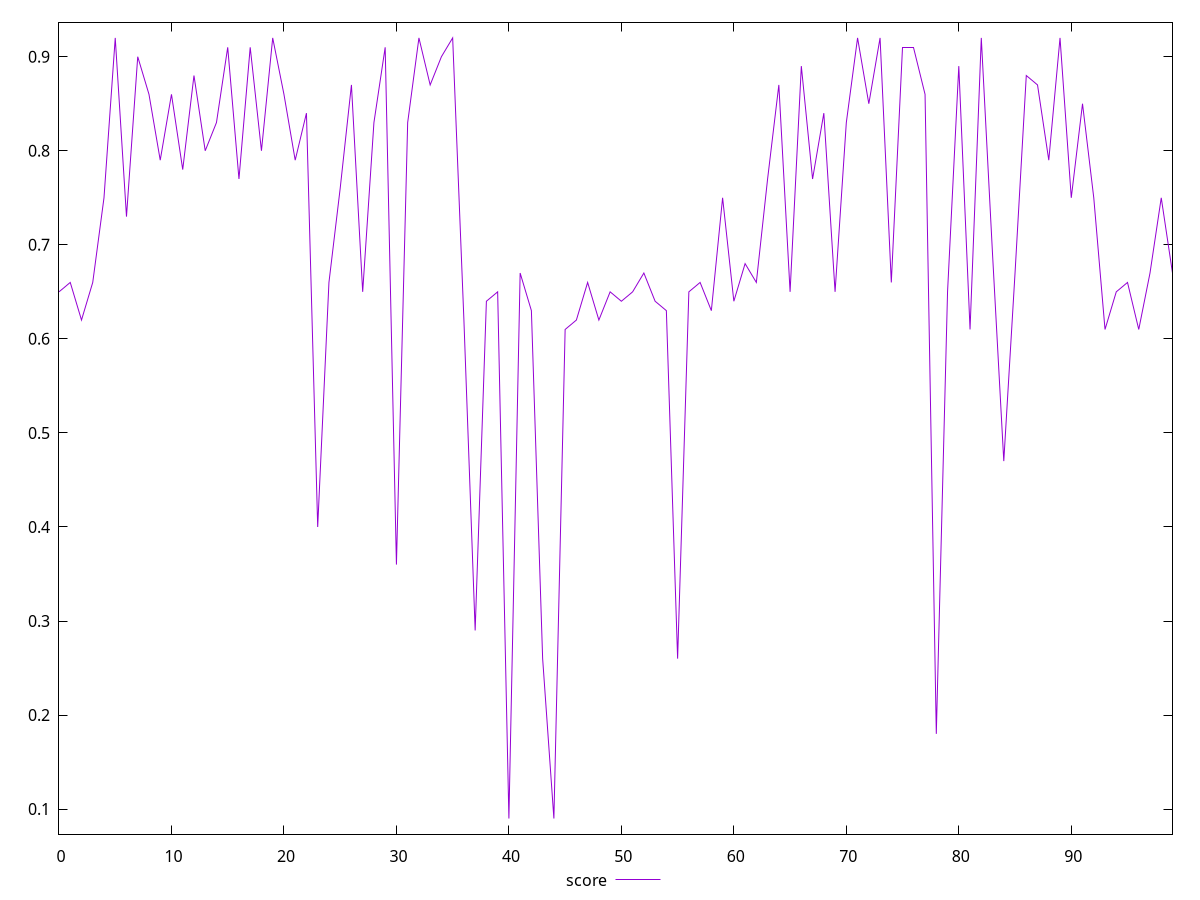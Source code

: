 reset

$score <<EOF
0 0.65
1 0.66
2 0.62
3 0.66
4 0.75
5 0.92
6 0.73
7 0.9
8 0.86
9 0.79
10 0.86
11 0.78
12 0.88
13 0.8
14 0.83
15 0.91
16 0.77
17 0.91
18 0.8
19 0.92
20 0.86
21 0.79
22 0.84
23 0.4
24 0.66
25 0.76
26 0.87
27 0.65
28 0.83
29 0.91
30 0.36
31 0.83
32 0.92
33 0.87
34 0.9
35 0.92
36 0.62
37 0.29
38 0.64
39 0.65
40 0.09
41 0.67
42 0.63
43 0.26
44 0.09
45 0.61
46 0.62
47 0.66
48 0.62
49 0.65
50 0.64
51 0.65
52 0.67
53 0.64
54 0.63
55 0.26
56 0.65
57 0.66
58 0.63
59 0.75
60 0.64
61 0.68
62 0.66
63 0.77
64 0.87
65 0.65
66 0.89
67 0.77
68 0.84
69 0.65
70 0.83
71 0.92
72 0.85
73 0.92
74 0.66
75 0.91
76 0.91
77 0.86
78 0.18
79 0.65
80 0.89
81 0.61
82 0.92
83 0.69
84 0.47
85 0.67
86 0.88
87 0.87
88 0.79
89 0.92
90 0.75
91 0.85
92 0.75
93 0.61
94 0.65
95 0.66
96 0.61
97 0.67
98 0.75
99 0.67
EOF

set key outside below
set xrange [0:99]
set yrange [0.07339999999999999:0.9366]
set trange [0.07339999999999999:0.9366]
set terminal svg size 640, 500 enhanced background rgb 'white'
set output "reprap/first-contentful-paint/samples/pages+cached+noexternal+nomedia+nocss+nojs/score/values.svg"

plot $score title "score" with line

reset
